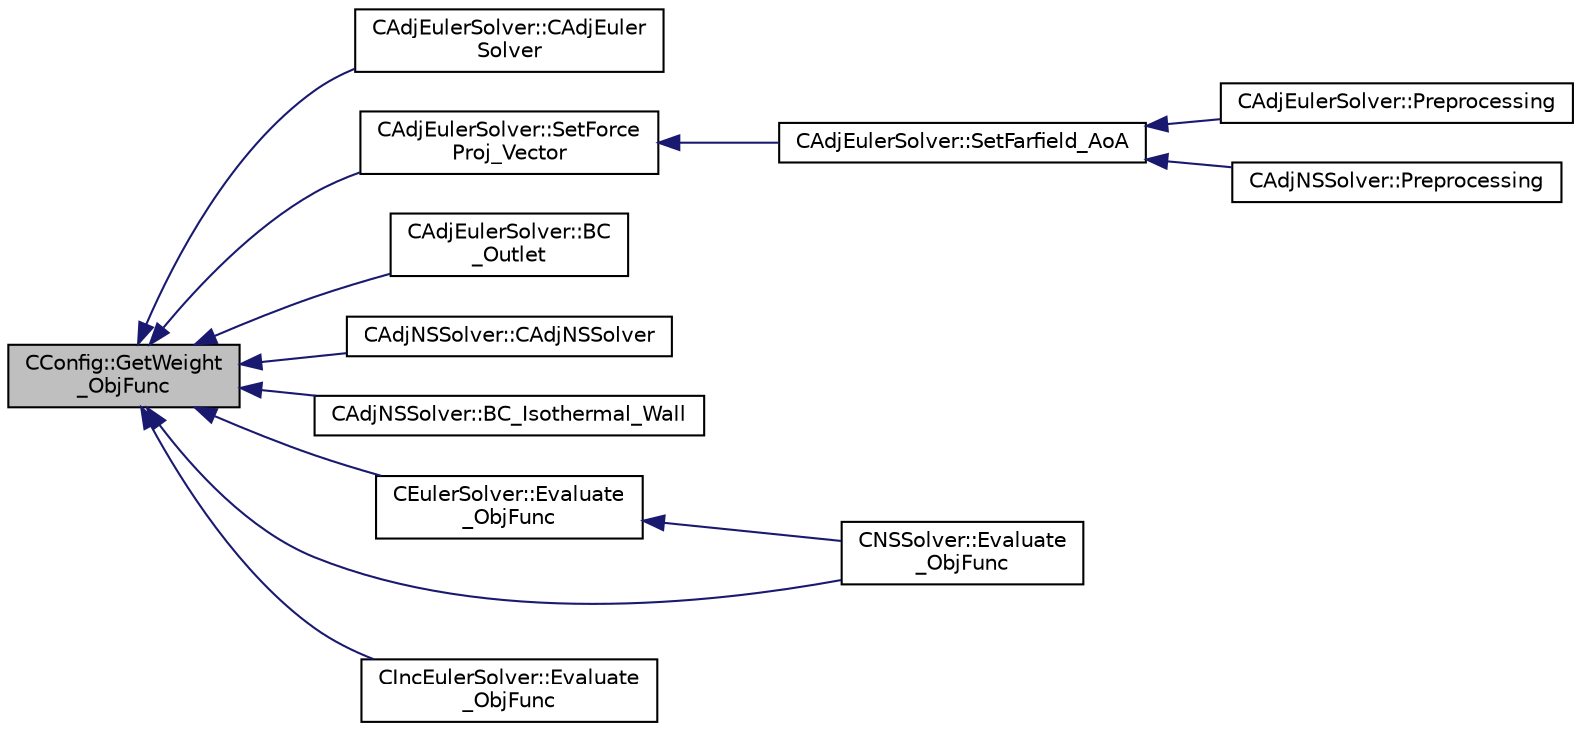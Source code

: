digraph "CConfig::GetWeight_ObjFunc"
{
  edge [fontname="Helvetica",fontsize="10",labelfontname="Helvetica",labelfontsize="10"];
  node [fontname="Helvetica",fontsize="10",shape=record];
  rankdir="LR";
  Node13722 [label="CConfig::GetWeight\l_ObjFunc",height=0.2,width=0.4,color="black", fillcolor="grey75", style="filled", fontcolor="black"];
  Node13722 -> Node13723 [dir="back",color="midnightblue",fontsize="10",style="solid",fontname="Helvetica"];
  Node13723 [label="CAdjEulerSolver::CAdjEuler\lSolver",height=0.2,width=0.4,color="black", fillcolor="white", style="filled",URL="$class_c_adj_euler_solver.html#a0a739888df9436d4707665d152a7af1a"];
  Node13722 -> Node13724 [dir="back",color="midnightblue",fontsize="10",style="solid",fontname="Helvetica"];
  Node13724 [label="CAdjEulerSolver::SetForce\lProj_Vector",height=0.2,width=0.4,color="black", fillcolor="white", style="filled",URL="$class_c_adj_euler_solver.html#a814d69e54f24c9fef36e3493a2230973",tooltip="Created the force projection vector for adjoint boundary conditions. "];
  Node13724 -> Node13725 [dir="back",color="midnightblue",fontsize="10",style="solid",fontname="Helvetica"];
  Node13725 [label="CAdjEulerSolver::SetFarfield_AoA",height=0.2,width=0.4,color="black", fillcolor="white", style="filled",URL="$class_c_adj_euler_solver.html#a5265a44e6c43dee677c9f26333148432",tooltip="Update the AoA and freestream velocity at the farfield. "];
  Node13725 -> Node13726 [dir="back",color="midnightblue",fontsize="10",style="solid",fontname="Helvetica"];
  Node13726 [label="CAdjEulerSolver::Preprocessing",height=0.2,width=0.4,color="black", fillcolor="white", style="filled",URL="$class_c_adj_euler_solver.html#a4ae0ed840dc8335fd921399625ba794f",tooltip="Initialize the residual vectors. "];
  Node13725 -> Node13727 [dir="back",color="midnightblue",fontsize="10",style="solid",fontname="Helvetica"];
  Node13727 [label="CAdjNSSolver::Preprocessing",height=0.2,width=0.4,color="black", fillcolor="white", style="filled",URL="$class_c_adj_n_s_solver.html#ac16dab76e2c1d86bc7d70ca9f41fd668",tooltip="Restart residual and compute gradients. "];
  Node13722 -> Node13728 [dir="back",color="midnightblue",fontsize="10",style="solid",fontname="Helvetica"];
  Node13728 [label="CAdjEulerSolver::BC\l_Outlet",height=0.2,width=0.4,color="black", fillcolor="white", style="filled",URL="$class_c_adj_euler_solver.html#a0b3408be5adebd52b79bd3c5227cbe9d",tooltip="Impose the outlet boundary condition. "];
  Node13722 -> Node13729 [dir="back",color="midnightblue",fontsize="10",style="solid",fontname="Helvetica"];
  Node13729 [label="CAdjNSSolver::CAdjNSSolver",height=0.2,width=0.4,color="black", fillcolor="white", style="filled",URL="$class_c_adj_n_s_solver.html#a323f1dc7c0b9fe00d1911eeeea365d46"];
  Node13722 -> Node13730 [dir="back",color="midnightblue",fontsize="10",style="solid",fontname="Helvetica"];
  Node13730 [label="CAdjNSSolver::BC_Isothermal_Wall",height=0.2,width=0.4,color="black", fillcolor="white", style="filled",URL="$class_c_adj_n_s_solver.html#a20cd2fa256386da7791e11f40b701003",tooltip="Impose via the residual or brute force the Navier-Stokes adjoint boundary condition (heat flux)..."];
  Node13722 -> Node13731 [dir="back",color="midnightblue",fontsize="10",style="solid",fontname="Helvetica"];
  Node13731 [label="CEulerSolver::Evaluate\l_ObjFunc",height=0.2,width=0.4,color="black", fillcolor="white", style="filled",URL="$class_c_euler_solver.html#a08e74ee3f041c5fbe83200b2bbc56c64",tooltip="Compute weighted-sum \"combo\" objective output. "];
  Node13731 -> Node13732 [dir="back",color="midnightblue",fontsize="10",style="solid",fontname="Helvetica"];
  Node13732 [label="CNSSolver::Evaluate\l_ObjFunc",height=0.2,width=0.4,color="black", fillcolor="white", style="filled",URL="$class_c_n_s_solver.html#a81c4befad9303937288e9a7394a9eeb6",tooltip="Compute weighted-sum \"combo\" objective output. "];
  Node13722 -> Node13732 [dir="back",color="midnightblue",fontsize="10",style="solid",fontname="Helvetica"];
  Node13722 -> Node13733 [dir="back",color="midnightblue",fontsize="10",style="solid",fontname="Helvetica"];
  Node13733 [label="CIncEulerSolver::Evaluate\l_ObjFunc",height=0.2,width=0.4,color="black", fillcolor="white", style="filled",URL="$class_c_inc_euler_solver.html#ad6fafab9cf231870b47a6a8153de64f9",tooltip="Compute weighted-sum \"combo\" objective output. "];
}

